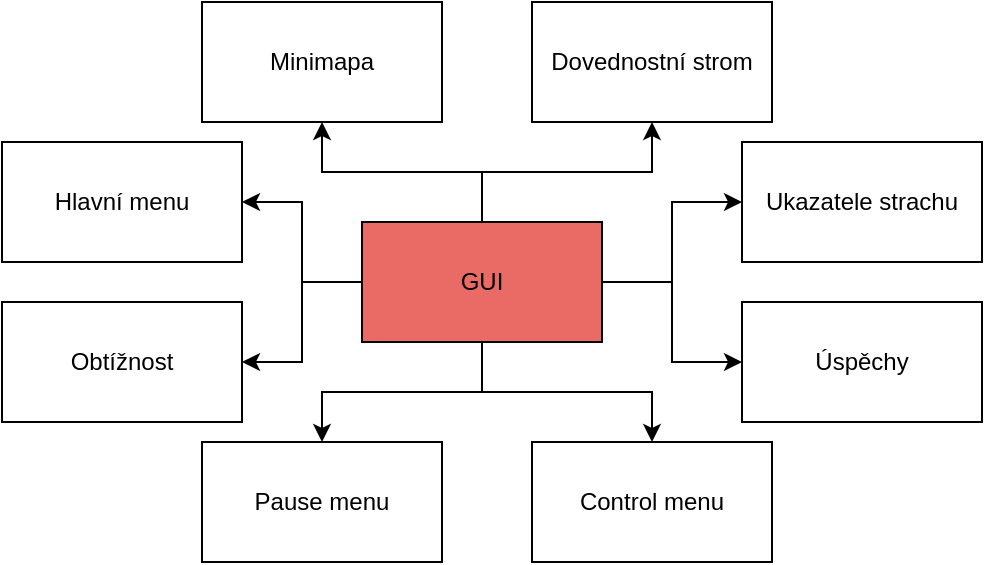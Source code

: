 <mxfile version="24.3.0" type="device">
  <diagram name="Stránka-1" id="dgNCbD_q-P_MrBVbR7Jg">
    <mxGraphModel dx="1034" dy="446" grid="1" gridSize="10" guides="1" tooltips="1" connect="1" arrows="1" fold="1" page="1" pageScale="1" pageWidth="850" pageHeight="1100" math="0" shadow="0">
      <root>
        <mxCell id="0" />
        <mxCell id="1" parent="0" />
        <mxCell id="7FbfTPjdWn3cD7pao0Ze-7" style="edgeStyle=orthogonalEdgeStyle;rounded=0;orthogonalLoop=1;jettySize=auto;html=1;entryX=1;entryY=0.5;entryDx=0;entryDy=0;" parent="1" source="7FbfTPjdWn3cD7pao0Ze-1" target="7FbfTPjdWn3cD7pao0Ze-2" edge="1">
          <mxGeometry relative="1" as="geometry" />
        </mxCell>
        <mxCell id="7FbfTPjdWn3cD7pao0Ze-8" style="edgeStyle=orthogonalEdgeStyle;rounded=0;orthogonalLoop=1;jettySize=auto;html=1;entryX=0.5;entryY=1;entryDx=0;entryDy=0;" parent="1" source="7FbfTPjdWn3cD7pao0Ze-1" target="7FbfTPjdWn3cD7pao0Ze-6" edge="1">
          <mxGeometry relative="1" as="geometry" />
        </mxCell>
        <mxCell id="7FbfTPjdWn3cD7pao0Ze-9" style="edgeStyle=orthogonalEdgeStyle;rounded=0;orthogonalLoop=1;jettySize=auto;html=1;entryX=0;entryY=0.5;entryDx=0;entryDy=0;" parent="1" source="7FbfTPjdWn3cD7pao0Ze-1" target="7FbfTPjdWn3cD7pao0Ze-5" edge="1">
          <mxGeometry relative="1" as="geometry" />
        </mxCell>
        <mxCell id="7FbfTPjdWn3cD7pao0Ze-10" style="edgeStyle=orthogonalEdgeStyle;rounded=0;orthogonalLoop=1;jettySize=auto;html=1;entryX=0.5;entryY=0;entryDx=0;entryDy=0;" parent="1" source="7FbfTPjdWn3cD7pao0Ze-1" target="7FbfTPjdWn3cD7pao0Ze-4" edge="1">
          <mxGeometry relative="1" as="geometry" />
        </mxCell>
        <mxCell id="7FbfTPjdWn3cD7pao0Ze-11" style="edgeStyle=orthogonalEdgeStyle;rounded=0;orthogonalLoop=1;jettySize=auto;html=1;entryX=0.5;entryY=0;entryDx=0;entryDy=0;" parent="1" source="7FbfTPjdWn3cD7pao0Ze-1" target="7FbfTPjdWn3cD7pao0Ze-3" edge="1">
          <mxGeometry relative="1" as="geometry" />
        </mxCell>
        <mxCell id="ZfRheqsRWi35AD3zYSk2-2" style="edgeStyle=orthogonalEdgeStyle;rounded=0;orthogonalLoop=1;jettySize=auto;html=1;entryX=0.5;entryY=1;entryDx=0;entryDy=0;" parent="1" source="7FbfTPjdWn3cD7pao0Ze-1" target="ZfRheqsRWi35AD3zYSk2-1" edge="1">
          <mxGeometry relative="1" as="geometry" />
        </mxCell>
        <mxCell id="t4cj1JgWegMJuJHj_MGC-2" style="edgeStyle=orthogonalEdgeStyle;rounded=0;orthogonalLoop=1;jettySize=auto;html=1;entryX=0;entryY=0.5;entryDx=0;entryDy=0;" edge="1" parent="1" source="7FbfTPjdWn3cD7pao0Ze-1" target="t4cj1JgWegMJuJHj_MGC-1">
          <mxGeometry relative="1" as="geometry" />
        </mxCell>
        <mxCell id="t4cj1JgWegMJuJHj_MGC-4" style="edgeStyle=orthogonalEdgeStyle;rounded=0;orthogonalLoop=1;jettySize=auto;html=1;entryX=1;entryY=0.5;entryDx=0;entryDy=0;" edge="1" parent="1" source="7FbfTPjdWn3cD7pao0Ze-1" target="t4cj1JgWegMJuJHj_MGC-3">
          <mxGeometry relative="1" as="geometry" />
        </mxCell>
        <mxCell id="7FbfTPjdWn3cD7pao0Ze-1" value="GUI" style="rounded=0;whiteSpace=wrap;html=1;fillColor=#EA6B66;" parent="1" vertex="1">
          <mxGeometry x="340" y="250" width="120" height="60" as="geometry" />
        </mxCell>
        <mxCell id="7FbfTPjdWn3cD7pao0Ze-2" value="Hlavní menu" style="rounded=0;whiteSpace=wrap;html=1;" parent="1" vertex="1">
          <mxGeometry x="160" y="210" width="120" height="60" as="geometry" />
        </mxCell>
        <mxCell id="7FbfTPjdWn3cD7pao0Ze-3" value="Pause menu" style="rounded=0;whiteSpace=wrap;html=1;" parent="1" vertex="1">
          <mxGeometry x="260" y="360" width="120" height="60" as="geometry" />
        </mxCell>
        <mxCell id="7FbfTPjdWn3cD7pao0Ze-4" value="Control menu" style="rounded=0;whiteSpace=wrap;html=1;" parent="1" vertex="1">
          <mxGeometry x="425" y="360" width="120" height="60" as="geometry" />
        </mxCell>
        <mxCell id="7FbfTPjdWn3cD7pao0Ze-5" value="Ukazatele strachu" style="rounded=0;whiteSpace=wrap;html=1;" parent="1" vertex="1">
          <mxGeometry x="530" y="210" width="120" height="60" as="geometry" />
        </mxCell>
        <mxCell id="7FbfTPjdWn3cD7pao0Ze-6" value="Minimapa" style="rounded=0;whiteSpace=wrap;html=1;" parent="1" vertex="1">
          <mxGeometry x="260" y="140" width="120" height="60" as="geometry" />
        </mxCell>
        <mxCell id="ZfRheqsRWi35AD3zYSk2-1" value="Dovednostní strom" style="rounded=0;whiteSpace=wrap;html=1;" parent="1" vertex="1">
          <mxGeometry x="425" y="140" width="120" height="60" as="geometry" />
        </mxCell>
        <mxCell id="t4cj1JgWegMJuJHj_MGC-1" value="Úspěchy" style="rounded=0;whiteSpace=wrap;html=1;" vertex="1" parent="1">
          <mxGeometry x="530" y="290" width="120" height="60" as="geometry" />
        </mxCell>
        <mxCell id="t4cj1JgWegMJuJHj_MGC-3" value="Obtížnost" style="rounded=0;whiteSpace=wrap;html=1;" vertex="1" parent="1">
          <mxGeometry x="160" y="290" width="120" height="60" as="geometry" />
        </mxCell>
      </root>
    </mxGraphModel>
  </diagram>
</mxfile>
